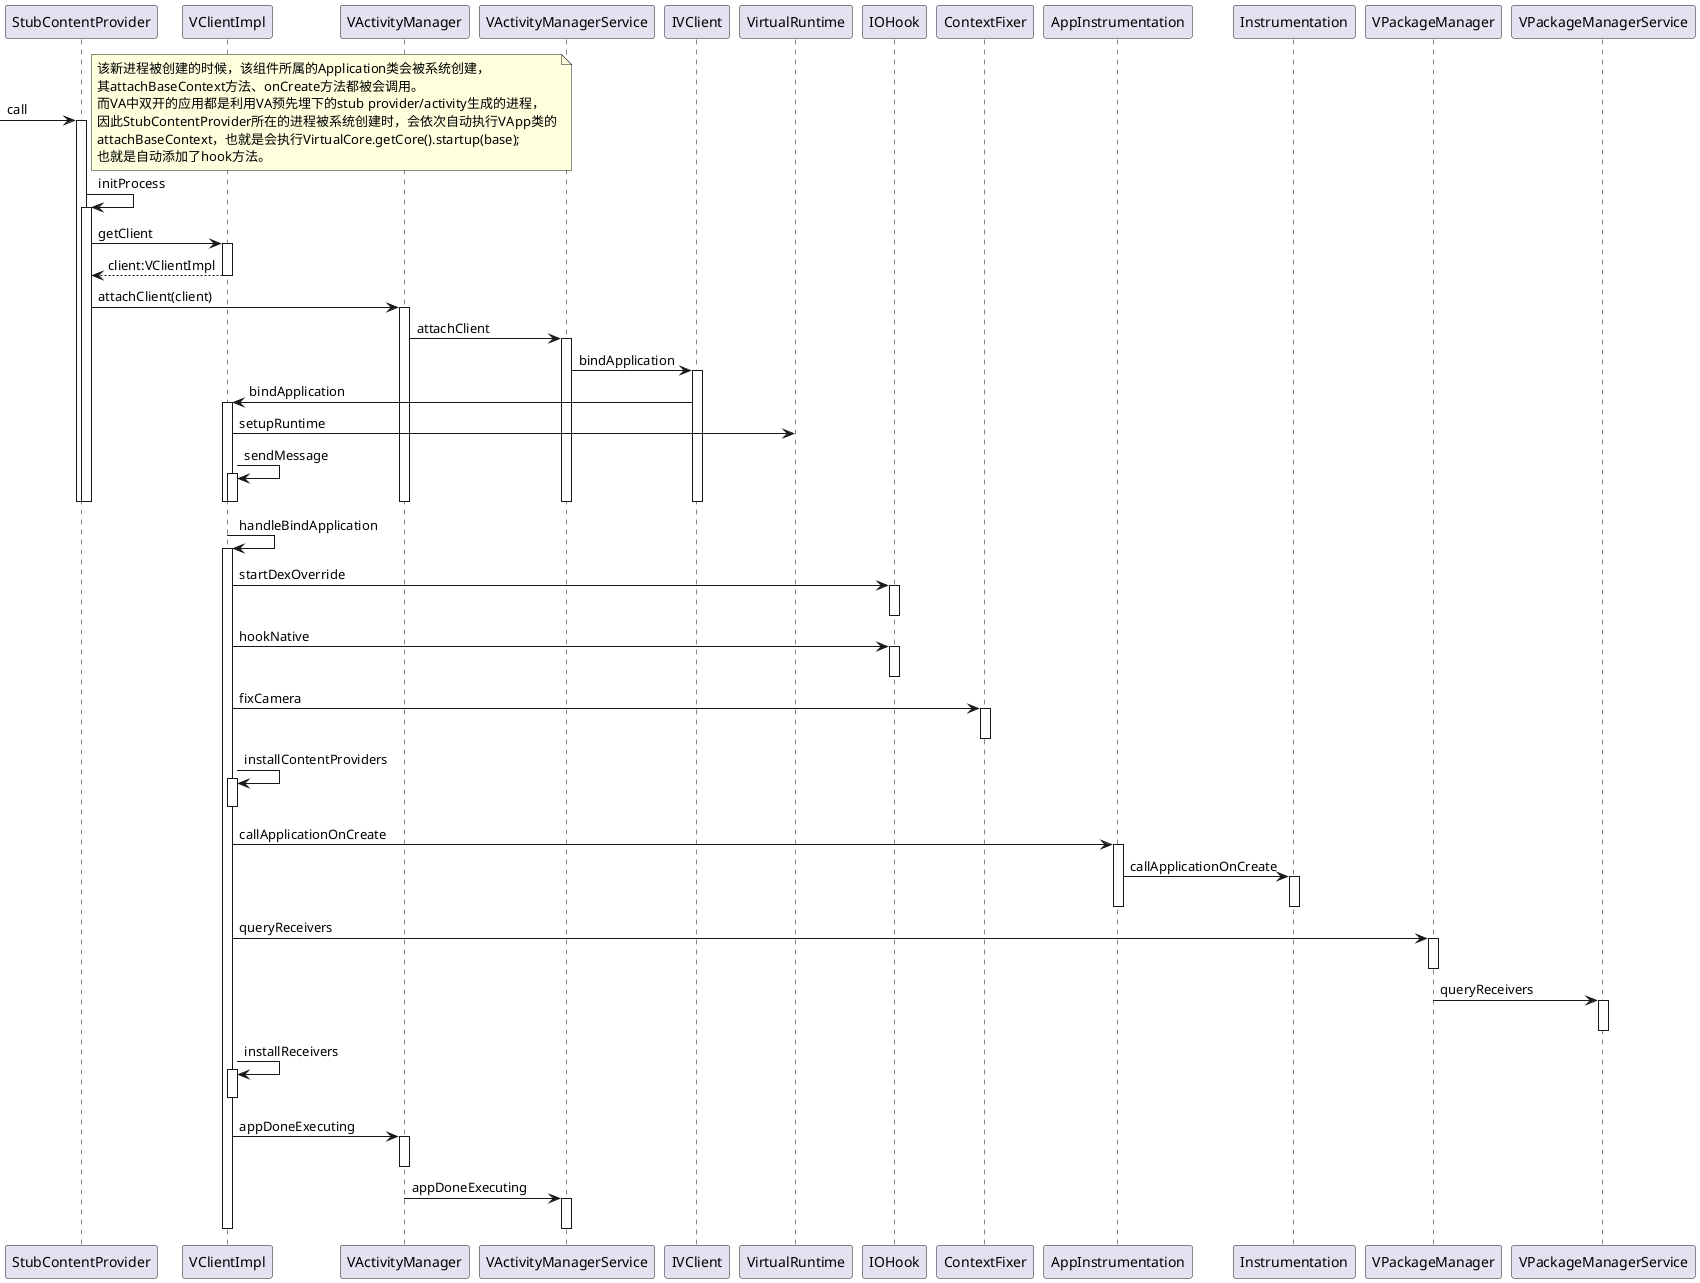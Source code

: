 @startuml

[-> StubContentProvider : call

note left
该新进程被创建的时候，该组件所属的Application类会被系统创建，
其attachBaseContext方法、onCreate方法都被会调用。
而VA中双开的应用都是利用VA预先埋下的stub provider/activity生成的进程，
因此StubContentProvider所在的进程被系统创建时，会依次自动执行VApp类的
attachBaseContext，也就是会执行VirtualCore.getCore().startup(base);
也就是自动添加了hook方法。
endnote

activate StubContentProvider
    StubContentProvider -> StubContentProvider : initProcess
    activate StubContentProvider
        StubContentProvider -> VClientImpl : getClient
        activate VClientImpl
            StubContentProvider <-- VClientImpl : client:VClientImpl
        deactivate VClientImpl

        StubContentProvider -> VActivityManager : attachClient(client)
        activate VActivityManager
                VActivityManager -> VActivityManagerService : attachClient
                activate VActivityManagerService
                    VActivityManagerService -> IVClient : bindApplication
                    activate IVClient
                        IVClient -> VClientImpl : bindApplication
                        activate VClientImpl
                            VClientImpl -> VirtualRuntime : setupRuntime
                            VClientImpl -> VClientImpl : sendMessage
                            activate VClientImpl
                            deactivate VClientImpl
                        deactivate VClientImpl
                    deactivate IVClient
                deactivate VActivityManagerService

        deactivate VActivityManager

    deactivate StubContentProvider
deactivate StubContentProvider

VClientImpl -> VClientImpl : handleBindApplication
activate VClientImpl
    VClientImpl -> IOHook : startDexOverride
    activate IOHook
    deactivate IOHook

    VClientImpl -> IOHook : hookNative
    activate IOHook
    deactivate IOHook

    VClientImpl -> ContextFixer : fixCamera
    activate ContextFixer
    deactivate ContextFixer

    VClientImpl -> VClientImpl : installContentProviders
    activate VClientImpl
    deactivate VClientImpl

    VClientImpl -> AppInstrumentation : callApplicationOnCreate
    activate AppInstrumentation
        AppInstrumentation -> Instrumentation : callApplicationOnCreate
        activate Instrumentation
        deactivate Instrumentation
    deactivate AppInstrumentation

    VClientImpl -> VPackageManager : queryReceivers
    activate VPackageManager
    deactivate VPackageManager

    VPackageManager -> VPackageManagerService : queryReceivers
    activate VPackageManagerService
    deactivate VPackageManagerService

    VClientImpl -> VClientImpl : installReceivers
    activate VClientImpl
    deactivate VClientImpl

    VClientImpl -> VActivityManager : appDoneExecuting
    activate VActivityManager
    deactivate VActivityManager

    VActivityManager -> VActivityManagerService : appDoneExecuting
    activate VActivityManagerService
    deactivate VActivityManagerService

deactivate VClientImpl

@enduml